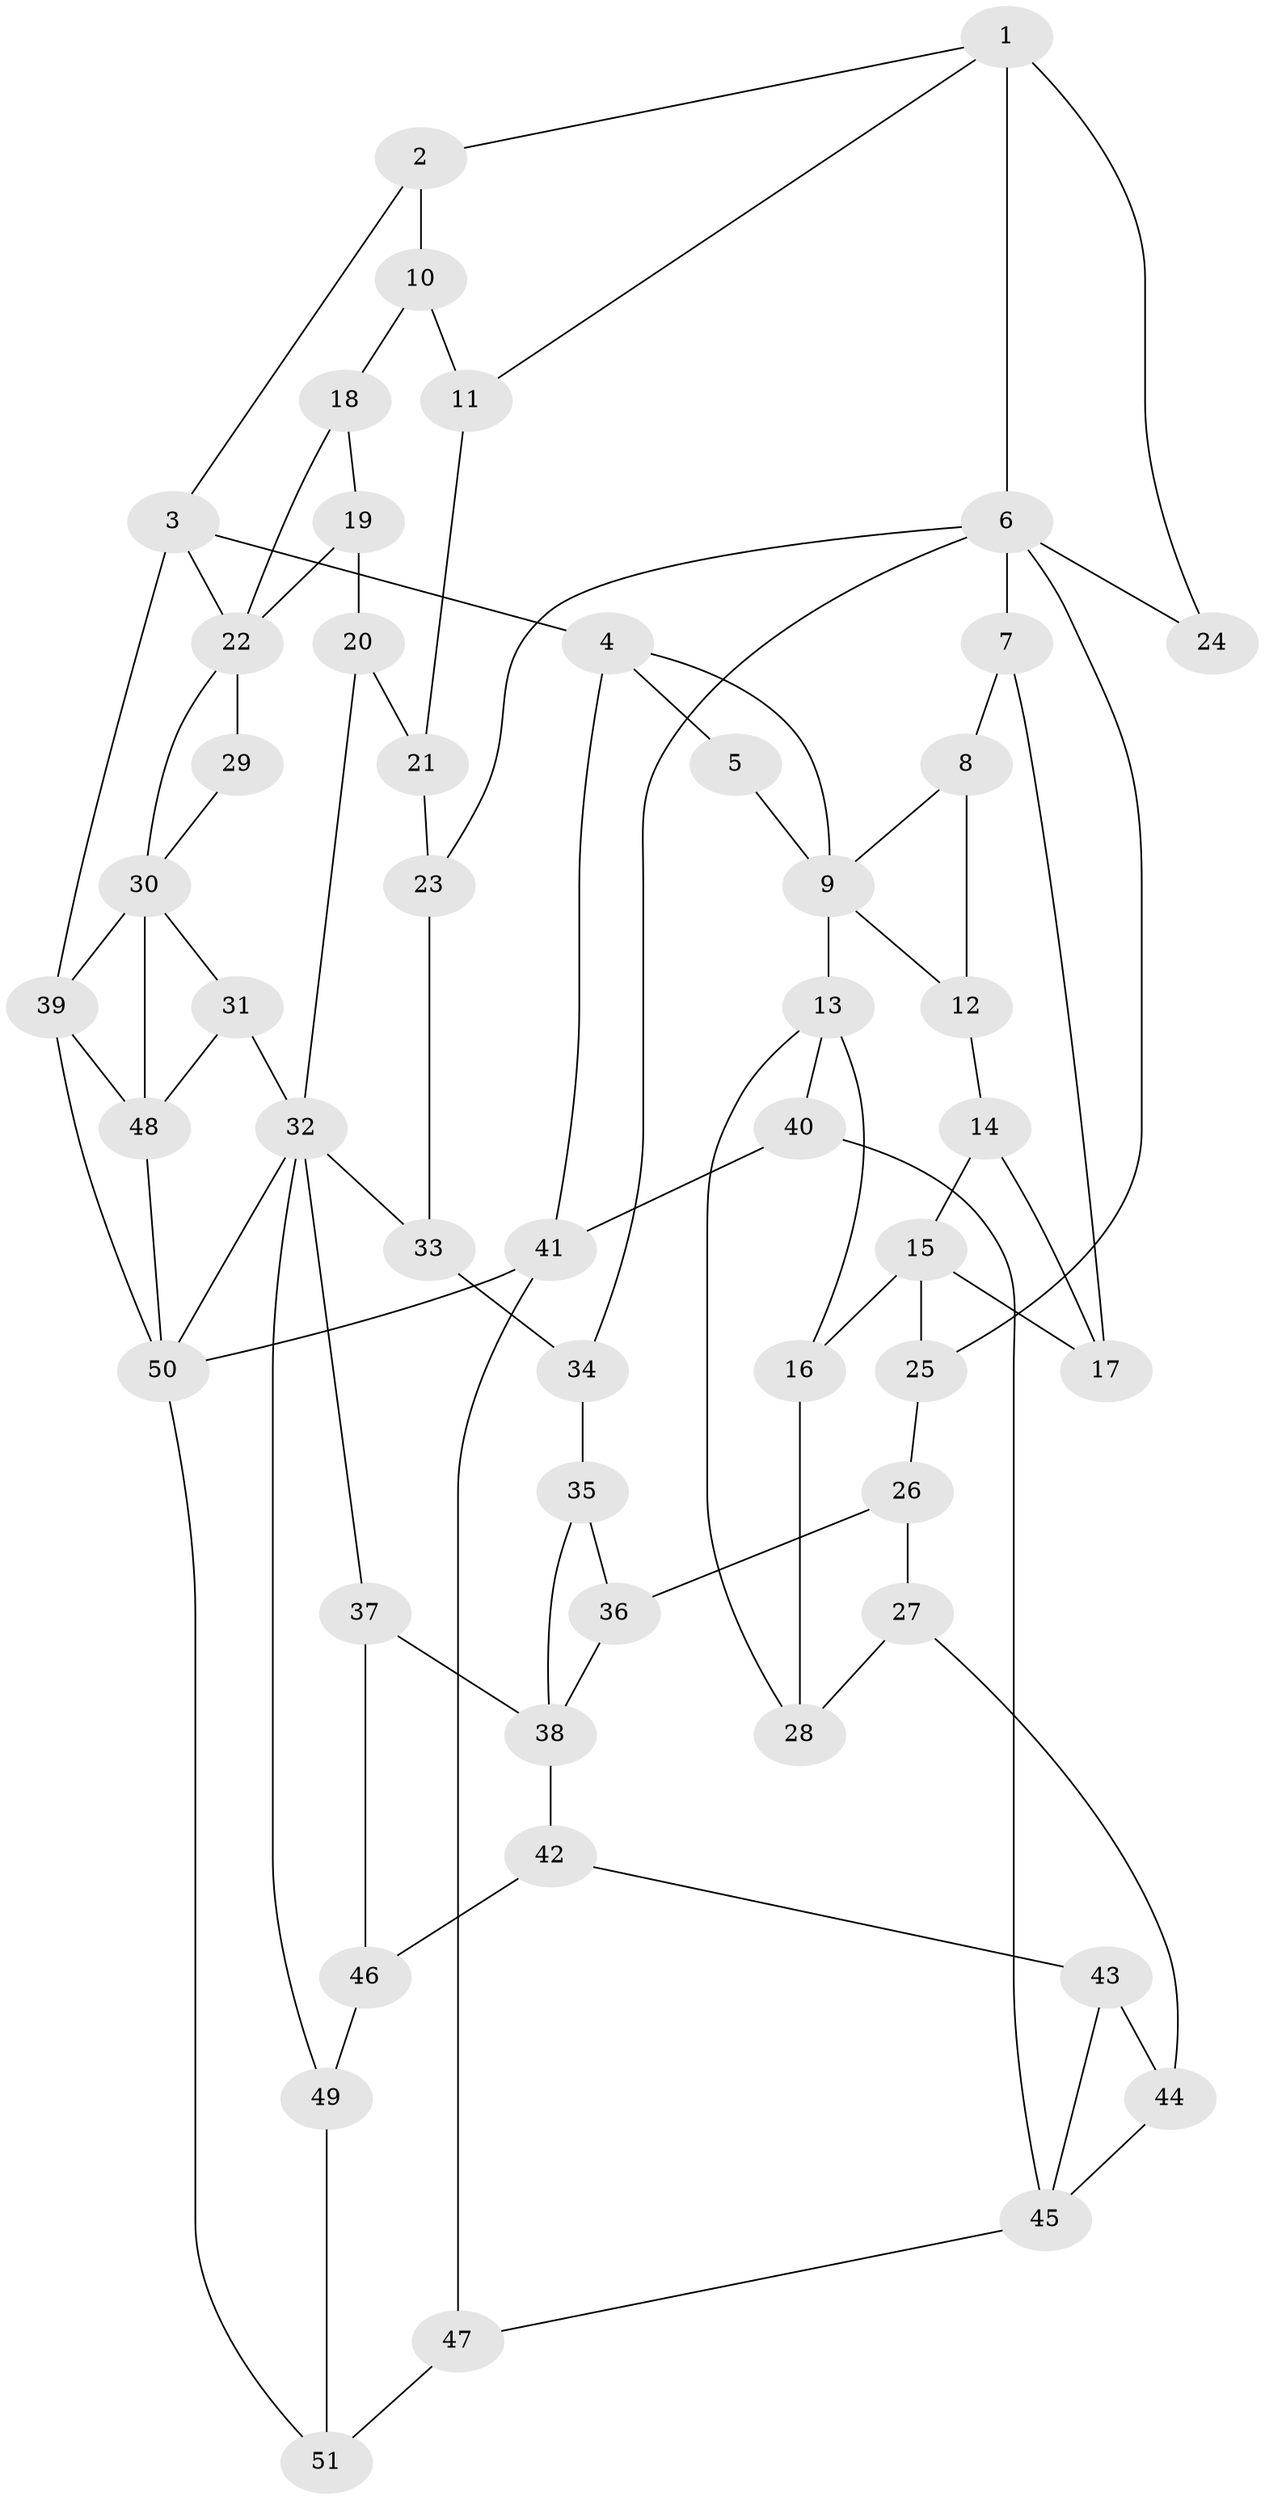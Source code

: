 // original degree distribution, {3: 0.024096385542168676, 4: 0.24096385542168675, 6: 0.20481927710843373, 5: 0.5301204819277109}
// Generated by graph-tools (version 1.1) at 2025/54/03/04/25 22:54:30]
// undirected, 51 vertices, 87 edges
graph export_dot {
  node [color=gray90,style=filled];
  1;
  2;
  3;
  4;
  5;
  6;
  7;
  8;
  9;
  10;
  11;
  12;
  13;
  14;
  15;
  16;
  17;
  18;
  19;
  20;
  21;
  22;
  23;
  24;
  25;
  26;
  27;
  28;
  29;
  30;
  31;
  32;
  33;
  34;
  35;
  36;
  37;
  38;
  39;
  40;
  41;
  42;
  43;
  44;
  45;
  46;
  47;
  48;
  49;
  50;
  51;
  1 -- 2 [weight=1.0];
  1 -- 6 [weight=1.0];
  1 -- 11 [weight=1.0];
  1 -- 24 [weight=2.0];
  2 -- 3 [weight=1.0];
  2 -- 10 [weight=1.0];
  3 -- 4 [weight=1.0];
  3 -- 22 [weight=1.0];
  3 -- 39 [weight=1.0];
  4 -- 5 [weight=1.0];
  4 -- 9 [weight=1.0];
  4 -- 41 [weight=1.0];
  5 -- 9 [weight=1.0];
  6 -- 7 [weight=1.0];
  6 -- 23 [weight=1.0];
  6 -- 24 [weight=1.0];
  6 -- 25 [weight=1.0];
  6 -- 34 [weight=1.0];
  7 -- 8 [weight=1.0];
  7 -- 17 [weight=1.0];
  8 -- 9 [weight=1.0];
  8 -- 12 [weight=1.0];
  9 -- 12 [weight=1.0];
  9 -- 13 [weight=2.0];
  10 -- 11 [weight=1.0];
  10 -- 18 [weight=1.0];
  11 -- 21 [weight=1.0];
  12 -- 14 [weight=1.0];
  13 -- 16 [weight=1.0];
  13 -- 28 [weight=1.0];
  13 -- 40 [weight=1.0];
  14 -- 15 [weight=1.0];
  14 -- 17 [weight=1.0];
  15 -- 16 [weight=1.0];
  15 -- 17 [weight=1.0];
  15 -- 25 [weight=1.0];
  16 -- 28 [weight=1.0];
  18 -- 19 [weight=1.0];
  18 -- 22 [weight=1.0];
  19 -- 20 [weight=1.0];
  19 -- 22 [weight=1.0];
  20 -- 21 [weight=1.0];
  20 -- 32 [weight=1.0];
  21 -- 23 [weight=1.0];
  22 -- 29 [weight=2.0];
  22 -- 30 [weight=1.0];
  23 -- 33 [weight=1.0];
  25 -- 26 [weight=1.0];
  26 -- 27 [weight=1.0];
  26 -- 36 [weight=1.0];
  27 -- 28 [weight=1.0];
  27 -- 44 [weight=1.0];
  29 -- 30 [weight=1.0];
  30 -- 31 [weight=1.0];
  30 -- 39 [weight=1.0];
  30 -- 48 [weight=2.0];
  31 -- 32 [weight=1.0];
  31 -- 48 [weight=1.0];
  32 -- 33 [weight=1.0];
  32 -- 37 [weight=1.0];
  32 -- 49 [weight=1.0];
  32 -- 50 [weight=1.0];
  33 -- 34 [weight=1.0];
  34 -- 35 [weight=1.0];
  35 -- 36 [weight=1.0];
  35 -- 38 [weight=1.0];
  36 -- 38 [weight=1.0];
  37 -- 38 [weight=1.0];
  37 -- 46 [weight=1.0];
  38 -- 42 [weight=1.0];
  39 -- 48 [weight=1.0];
  39 -- 50 [weight=1.0];
  40 -- 41 [weight=1.0];
  40 -- 45 [weight=1.0];
  41 -- 47 [weight=1.0];
  41 -- 50 [weight=1.0];
  42 -- 43 [weight=1.0];
  42 -- 46 [weight=1.0];
  43 -- 44 [weight=1.0];
  43 -- 45 [weight=1.0];
  44 -- 45 [weight=1.0];
  45 -- 47 [weight=1.0];
  46 -- 49 [weight=1.0];
  47 -- 51 [weight=1.0];
  48 -- 50 [weight=2.0];
  49 -- 51 [weight=1.0];
  50 -- 51 [weight=1.0];
}
